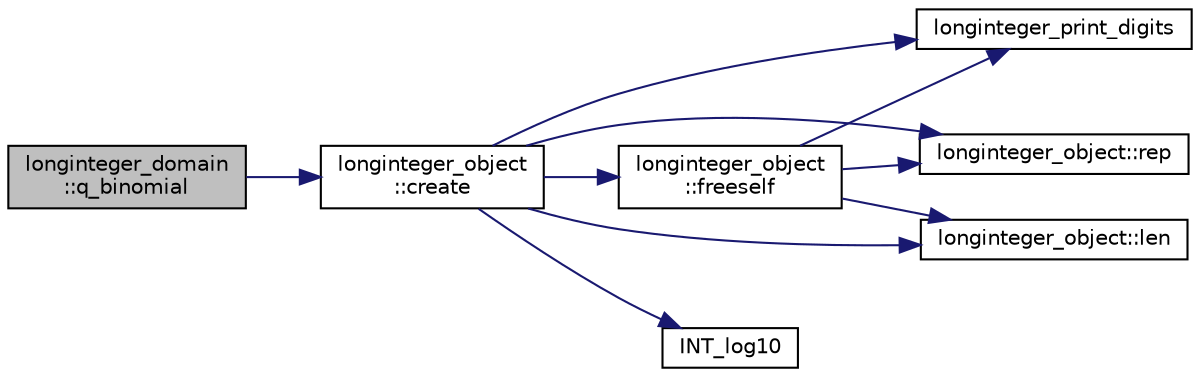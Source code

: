 digraph "longinteger_domain::q_binomial"
{
  edge [fontname="Helvetica",fontsize="10",labelfontname="Helvetica",labelfontsize="10"];
  node [fontname="Helvetica",fontsize="10",shape=record];
  rankdir="LR";
  Node628 [label="longinteger_domain\l::q_binomial",height=0.2,width=0.4,color="black", fillcolor="grey75", style="filled", fontcolor="black"];
  Node628 -> Node629 [color="midnightblue",fontsize="10",style="solid",fontname="Helvetica"];
  Node629 [label="longinteger_object\l::create",height=0.2,width=0.4,color="black", fillcolor="white", style="filled",URL="$dd/d7e/classlonginteger__object.html#a95d2eebc60849c3963a49298b1f498c2"];
  Node629 -> Node630 [color="midnightblue",fontsize="10",style="solid",fontname="Helvetica"];
  Node630 [label="longinteger_object\l::freeself",height=0.2,width=0.4,color="black", fillcolor="white", style="filled",URL="$dd/d7e/classlonginteger__object.html#a06450f8c4795d81da6d680830ef958a1"];
  Node630 -> Node631 [color="midnightblue",fontsize="10",style="solid",fontname="Helvetica"];
  Node631 [label="longinteger_print_digits",height=0.2,width=0.4,color="black", fillcolor="white", style="filled",URL="$de/dc5/algebra__and__number__theory_8h.html#ac2bac7b12f5b6440b8dad275cd7a157d"];
  Node630 -> Node632 [color="midnightblue",fontsize="10",style="solid",fontname="Helvetica"];
  Node632 [label="longinteger_object::rep",height=0.2,width=0.4,color="black", fillcolor="white", style="filled",URL="$dd/d7e/classlonginteger__object.html#a3ecaf12738cc721d281c416503f241e2"];
  Node630 -> Node633 [color="midnightblue",fontsize="10",style="solid",fontname="Helvetica"];
  Node633 [label="longinteger_object::len",height=0.2,width=0.4,color="black", fillcolor="white", style="filled",URL="$dd/d7e/classlonginteger__object.html#a0bfeae35be8a6fd44ed7f76413596ab1"];
  Node629 -> Node634 [color="midnightblue",fontsize="10",style="solid",fontname="Helvetica"];
  Node634 [label="INT_log10",height=0.2,width=0.4,color="black", fillcolor="white", style="filled",URL="$de/dc5/algebra__and__number__theory_8h.html#a98bc0a6c562370a355165d2538dac250"];
  Node629 -> Node631 [color="midnightblue",fontsize="10",style="solid",fontname="Helvetica"];
  Node629 -> Node632 [color="midnightblue",fontsize="10",style="solid",fontname="Helvetica"];
  Node629 -> Node633 [color="midnightblue",fontsize="10",style="solid",fontname="Helvetica"];
}
